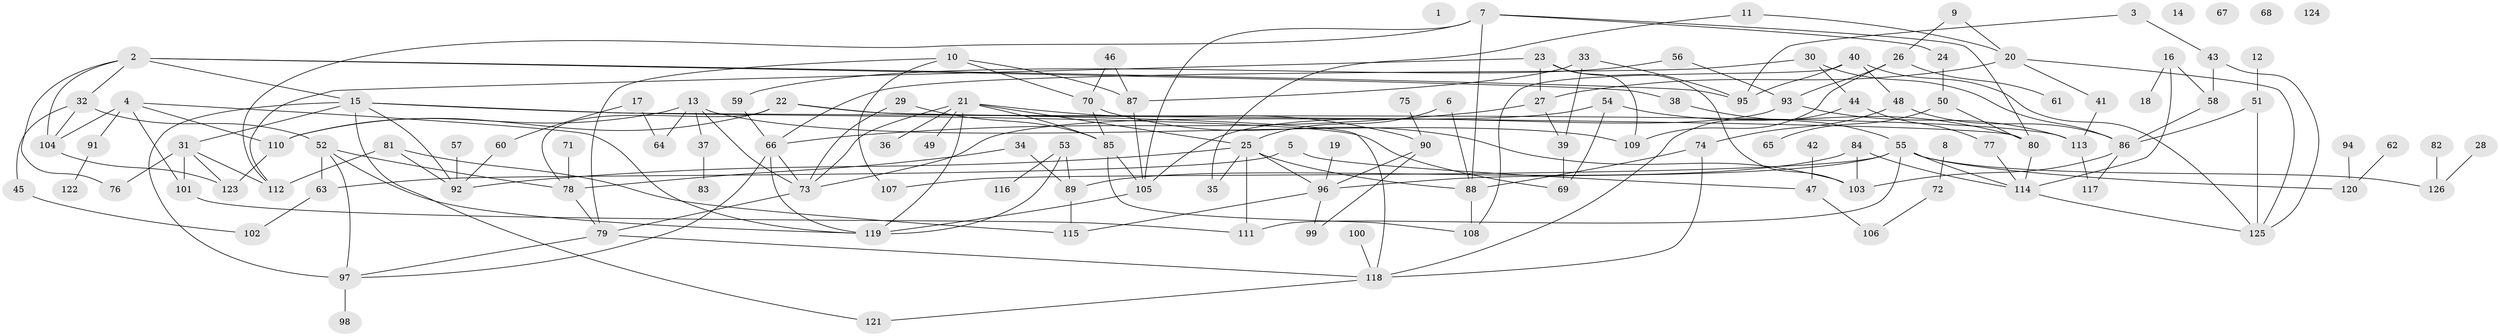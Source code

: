 // Generated by graph-tools (version 1.1) at 2025/39/03/09/25 04:39:06]
// undirected, 126 vertices, 190 edges
graph export_dot {
graph [start="1"]
  node [color=gray90,style=filled];
  1;
  2;
  3;
  4;
  5;
  6;
  7;
  8;
  9;
  10;
  11;
  12;
  13;
  14;
  15;
  16;
  17;
  18;
  19;
  20;
  21;
  22;
  23;
  24;
  25;
  26;
  27;
  28;
  29;
  30;
  31;
  32;
  33;
  34;
  35;
  36;
  37;
  38;
  39;
  40;
  41;
  42;
  43;
  44;
  45;
  46;
  47;
  48;
  49;
  50;
  51;
  52;
  53;
  54;
  55;
  56;
  57;
  58;
  59;
  60;
  61;
  62;
  63;
  64;
  65;
  66;
  67;
  68;
  69;
  70;
  71;
  72;
  73;
  74;
  75;
  76;
  77;
  78;
  79;
  80;
  81;
  82;
  83;
  84;
  85;
  86;
  87;
  88;
  89;
  90;
  91;
  92;
  93;
  94;
  95;
  96;
  97;
  98;
  99;
  100;
  101;
  102;
  103;
  104;
  105;
  106;
  107;
  108;
  109;
  110;
  111;
  112;
  113;
  114;
  115;
  116;
  117;
  118;
  119;
  120;
  121;
  122;
  123;
  124;
  125;
  126;
  2 -- 15;
  2 -- 32;
  2 -- 38;
  2 -- 76;
  2 -- 95;
  2 -- 104;
  3 -- 43;
  3 -- 95;
  4 -- 91;
  4 -- 101;
  4 -- 104;
  4 -- 110;
  4 -- 119;
  5 -- 47;
  5 -- 63;
  6 -- 25;
  6 -- 88;
  7 -- 24;
  7 -- 80;
  7 -- 88;
  7 -- 105;
  7 -- 112;
  8 -- 72;
  9 -- 20;
  9 -- 26;
  10 -- 70;
  10 -- 79;
  10 -- 87;
  10 -- 107;
  11 -- 20;
  11 -- 35;
  12 -- 51;
  13 -- 37;
  13 -- 64;
  13 -- 73;
  13 -- 109;
  13 -- 110;
  15 -- 31;
  15 -- 69;
  15 -- 80;
  15 -- 92;
  15 -- 97;
  15 -- 121;
  16 -- 18;
  16 -- 58;
  16 -- 114;
  17 -- 60;
  17 -- 64;
  19 -- 96;
  20 -- 27;
  20 -- 41;
  20 -- 125;
  21 -- 25;
  21 -- 36;
  21 -- 49;
  21 -- 73;
  21 -- 85;
  21 -- 90;
  21 -- 119;
  22 -- 78;
  22 -- 110;
  22 -- 113;
  22 -- 118;
  23 -- 27;
  23 -- 103;
  23 -- 109;
  23 -- 112;
  24 -- 50;
  25 -- 35;
  25 -- 88;
  25 -- 92;
  25 -- 96;
  25 -- 111;
  26 -- 61;
  26 -- 93;
  26 -- 109;
  27 -- 39;
  27 -- 66;
  28 -- 126;
  29 -- 73;
  29 -- 85;
  30 -- 44;
  30 -- 66;
  30 -- 86;
  31 -- 76;
  31 -- 101;
  31 -- 112;
  31 -- 123;
  32 -- 45;
  32 -- 52;
  32 -- 104;
  33 -- 39;
  33 -- 87;
  33 -- 95;
  34 -- 78;
  34 -- 89;
  37 -- 83;
  38 -- 55;
  39 -- 69;
  40 -- 48;
  40 -- 95;
  40 -- 108;
  40 -- 125;
  41 -- 113;
  42 -- 47;
  43 -- 58;
  43 -- 125;
  44 -- 77;
  44 -- 118;
  45 -- 102;
  46 -- 70;
  46 -- 87;
  47 -- 106;
  48 -- 74;
  48 -- 86;
  50 -- 65;
  50 -- 80;
  51 -- 86;
  51 -- 125;
  52 -- 63;
  52 -- 78;
  52 -- 97;
  52 -- 119;
  53 -- 89;
  53 -- 116;
  53 -- 119;
  54 -- 69;
  54 -- 73;
  54 -- 80;
  55 -- 96;
  55 -- 107;
  55 -- 111;
  55 -- 114;
  55 -- 120;
  55 -- 126;
  56 -- 59;
  56 -- 93;
  57 -- 92;
  58 -- 86;
  59 -- 66;
  60 -- 92;
  62 -- 120;
  63 -- 102;
  66 -- 73;
  66 -- 97;
  66 -- 119;
  70 -- 85;
  70 -- 103;
  71 -- 78;
  72 -- 106;
  73 -- 79;
  74 -- 88;
  74 -- 118;
  75 -- 90;
  77 -- 114;
  78 -- 79;
  79 -- 97;
  79 -- 118;
  80 -- 114;
  81 -- 92;
  81 -- 112;
  81 -- 115;
  82 -- 126;
  84 -- 89;
  84 -- 103;
  84 -- 114;
  85 -- 105;
  85 -- 108;
  86 -- 103;
  86 -- 117;
  87 -- 105;
  88 -- 108;
  89 -- 115;
  90 -- 96;
  90 -- 99;
  91 -- 122;
  93 -- 105;
  93 -- 113;
  94 -- 120;
  96 -- 99;
  96 -- 115;
  97 -- 98;
  100 -- 118;
  101 -- 111;
  104 -- 123;
  105 -- 119;
  110 -- 123;
  113 -- 117;
  114 -- 125;
  118 -- 121;
}
